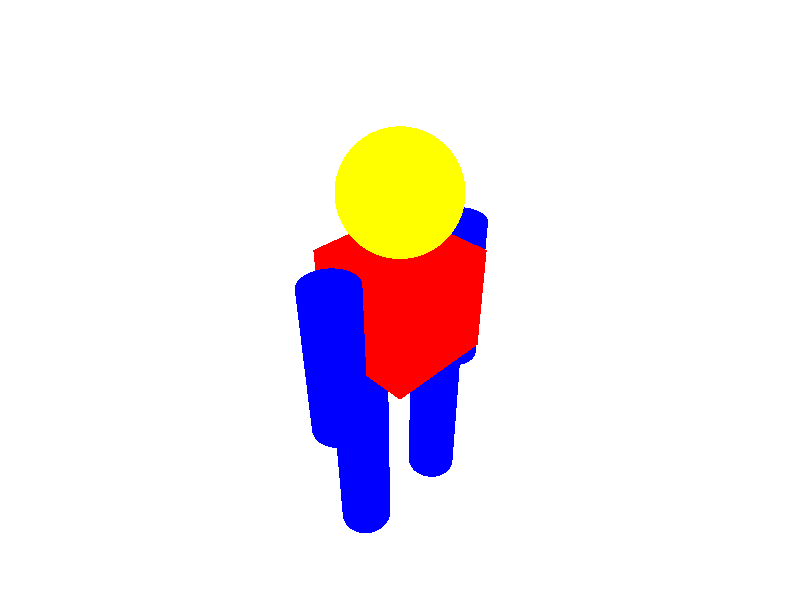 #include "colors.inc"
camera{
    location <6, 6, 6>
    look_at <0, 0, 0>
    angle 0
}
light_source{ <500, 500, -1000> White }
background { color White }

union{
    union{
        sphere{<0, 2, 0>, 1}
        pigment{ Yellow }
    }
    union{
        box{<-1,-1,-1>, <1,1,1>}
        pigment{ Red }
    }
    union{                 
        cylinder{ <1.5, 1, 0>, <1.5, -2, 0>, 0.5}  
        cylinder{ <-1.5, 1, 0>, <-1.5, -2, 0>, 0.5}
        cylinder{ <-1, -1, 0>, <-1, -5, 0>, 0.5}   
        cylinder{ <1, -1, 0>, <1, -5, 0>, 0.5}                    
        pigment{ Blue }
    }                       
}
